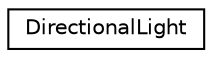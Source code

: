 digraph "Graphical Class Hierarchy"
{
 // LATEX_PDF_SIZE
  edge [fontname="Helvetica",fontsize="10",labelfontname="Helvetica",labelfontsize="10"];
  node [fontname="Helvetica",fontsize="10",shape=record];
  rankdir="LR";
  Node0 [label="DirectionalLight",height=0.2,width=0.4,color="black", fillcolor="white", style="filled",URL="$structDirectionalLight.html",tooltip="Directional light struct representing a directional light."];
}
